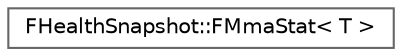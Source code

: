 digraph "Graphical Class Hierarchy"
{
 // INTERACTIVE_SVG=YES
 // LATEX_PDF_SIZE
  bgcolor="transparent";
  edge [fontname=Helvetica,fontsize=10,labelfontname=Helvetica,labelfontsize=10];
  node [fontname=Helvetica,fontsize=10,shape=box,height=0.2,width=0.4];
  rankdir="LR";
  Node0 [id="Node000000",label="FHealthSnapshot::FMmaStat\< T \>",height=0.2,width=0.4,color="grey40", fillcolor="white", style="filled",URL="$db/d99/structFHealthSnapshot_1_1FMmaStat.html",tooltip=" "];
}
